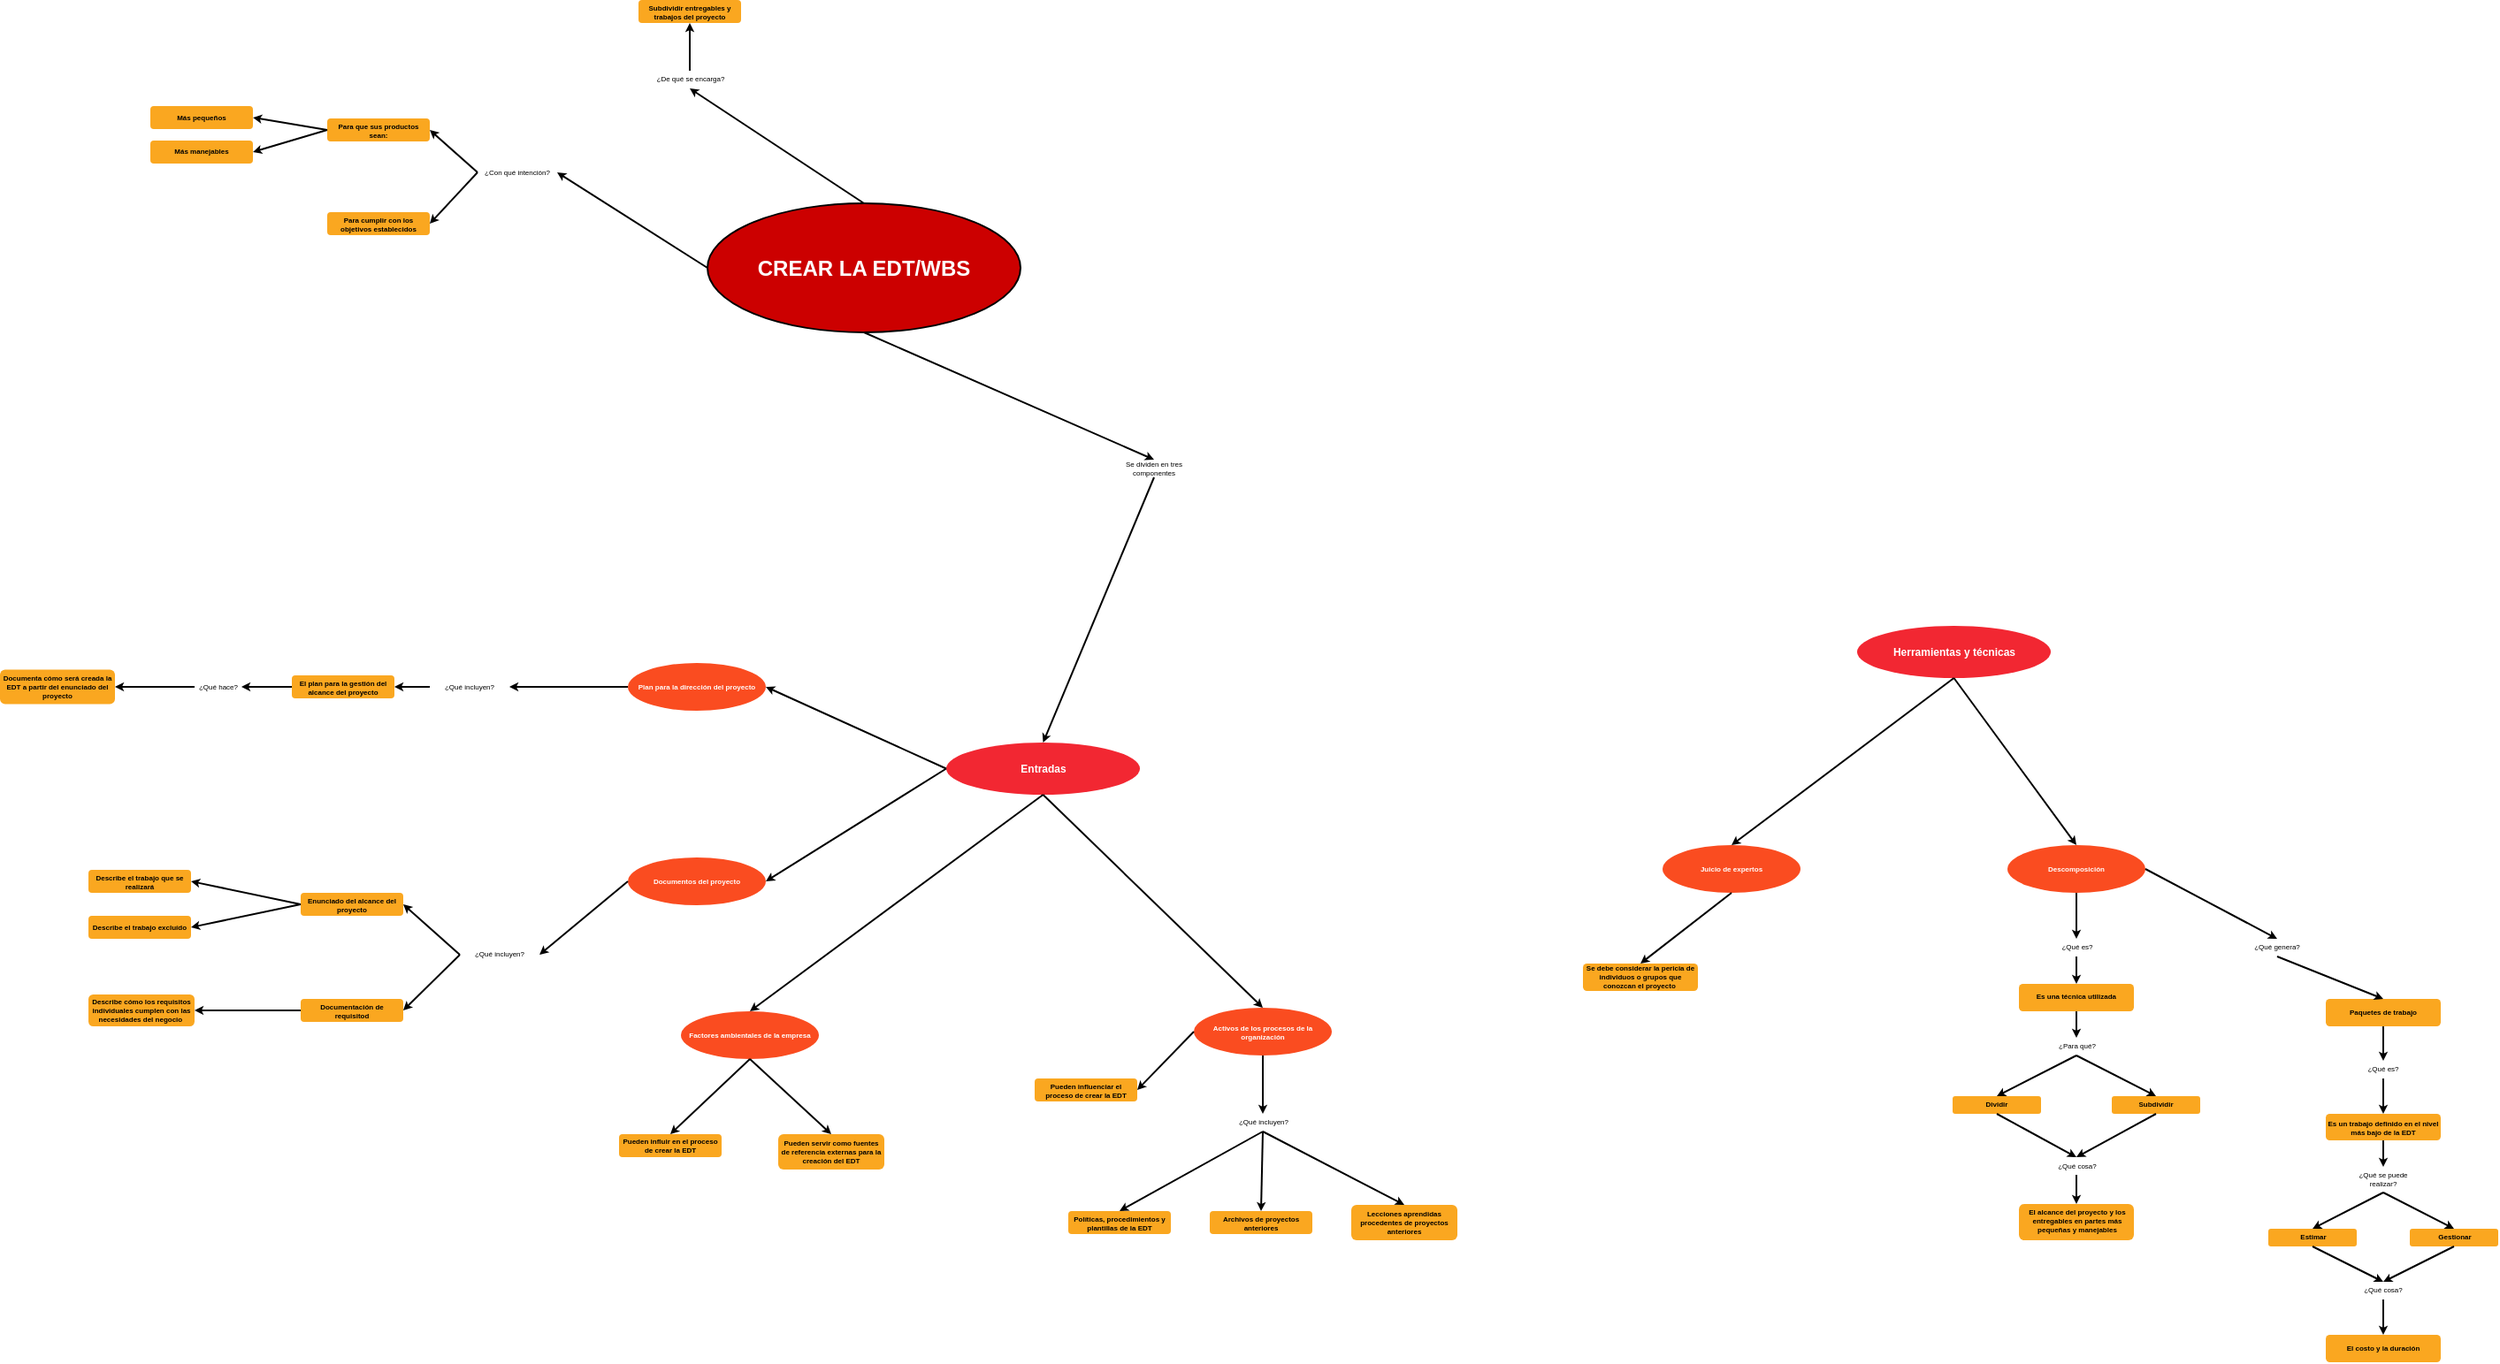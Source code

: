 <mxfile version="21.1.4" type="github">
  <diagram name="Página-1" id="yF_17WNMb-e9FdZoweoe">
    <mxGraphModel dx="525" dy="271" grid="1" gridSize="5" guides="1" tooltips="1" connect="1" arrows="1" fold="1" page="1" pageScale="1" pageWidth="2250" pageHeight="1450" math="0" shadow="0">
      <root>
        <mxCell id="0" />
        <mxCell id="1" parent="0" />
        <mxCell id="4fd5o5HvgM6I9_VGSMAm-2" value="&lt;p style=&quot;margin-top: 0pt; margin-bottom: 0pt; margin-left: 0in; direction: ltr; unicode-bidi: embed; word-break: normal;&quot;&gt;¿De qué se encarga?&lt;/p&gt;" style="text;html=1;strokeColor=none;fillColor=none;align=center;verticalAlign=middle;whiteSpace=wrap;rounded=0;fontSize=4;" parent="1" vertex="1">
          <mxGeometry x="377.5" y="180" width="45" height="10" as="geometry" />
        </mxCell>
        <mxCell id="4fd5o5HvgM6I9_VGSMAm-3" value="Subdividir entregables y trabajos del proyecto" style="rounded=1;whiteSpace=wrap;html=1;fontSize=4;fillColor=#FAA720;strokeColor=none;fontColor=#000000;fontStyle=1" parent="1" vertex="1">
          <mxGeometry x="371" y="140" width="58" height="13" as="geometry" />
        </mxCell>
        <mxCell id="4fd5o5HvgM6I9_VGSMAm-4" value="&lt;p style=&quot;margin-top: 0pt; margin-bottom: 0pt; margin-left: 0in; direction: ltr; unicode-bidi: embed; word-break: normal;&quot;&gt;¿Con qué intención?&lt;/p&gt;" style="text;html=1;strokeColor=none;fillColor=none;align=center;verticalAlign=middle;whiteSpace=wrap;rounded=0;fontSize=4;" parent="1" vertex="1">
          <mxGeometry x="280" y="232.5" width="45" height="10" as="geometry" />
        </mxCell>
        <mxCell id="4fd5o5HvgM6I9_VGSMAm-5" value="Para que sus productos sean:" style="rounded=1;whiteSpace=wrap;html=1;fontSize=4;fillColor=#FAA720;strokeColor=none;fontColor=#000000;fontStyle=1" parent="1" vertex="1">
          <mxGeometry x="195" y="207" width="58" height="13" as="geometry" />
        </mxCell>
        <mxCell id="4fd5o5HvgM6I9_VGSMAm-6" value="Más pequeños" style="rounded=1;whiteSpace=wrap;html=1;fontSize=4;fillColor=#FAA720;strokeColor=none;fontColor=#000000;fontStyle=1" parent="1" vertex="1">
          <mxGeometry x="95" y="200" width="58" height="13" as="geometry" />
        </mxCell>
        <mxCell id="4fd5o5HvgM6I9_VGSMAm-7" value="Más manejables" style="rounded=1;whiteSpace=wrap;html=1;fontSize=4;fillColor=#FAA720;strokeColor=none;fontColor=#000000;fontStyle=1" parent="1" vertex="1">
          <mxGeometry x="95" y="219.5" width="58" height="13" as="geometry" />
        </mxCell>
        <mxCell id="4fd5o5HvgM6I9_VGSMAm-8" value="Para cumplir con los objetivos establecidos" style="rounded=1;whiteSpace=wrap;html=1;fontSize=4;fillColor=#FAA720;strokeColor=none;fontColor=#000000;fontStyle=1" parent="1" vertex="1">
          <mxGeometry x="195" y="260" width="58" height="13" as="geometry" />
        </mxCell>
        <mxCell id="4fd5o5HvgM6I9_VGSMAm-9" value="&lt;p style=&quot;margin-top: 0pt; margin-bottom: 0pt; margin-left: 0in; direction: ltr; unicode-bidi: embed; word-break: normal;&quot;&gt;Se dividen en tres componentes&lt;/p&gt;" style="text;html=1;strokeColor=none;fillColor=none;align=center;verticalAlign=middle;whiteSpace=wrap;rounded=0;fontSize=4;" parent="1" vertex="1">
          <mxGeometry x="640" y="400" width="45" height="10" as="geometry" />
        </mxCell>
        <mxCell id="4fd5o5HvgM6I9_VGSMAm-10" value="&lt;b style=&quot;font-size: 6px;&quot;&gt;Entradas&lt;/b&gt;" style="ellipse;whiteSpace=wrap;html=1;verticalAlign=middle;labelBackgroundColor=none;fontColor=#ffffff;fillColor=#F22732;strokeColor=none;fontSize=6;" parent="1" vertex="1">
          <mxGeometry x="545" y="560" width="109.5" height="29.5" as="geometry" />
        </mxCell>
        <mxCell id="4fd5o5HvgM6I9_VGSMAm-11" value="CREAR LA EDT/WBS" style="ellipse;whiteSpace=wrap;html=1;fontStyle=1;fontColor=#ffffff;fillColor=#CC0000;" parent="1" vertex="1">
          <mxGeometry x="410" y="255" width="177" height="73" as="geometry" />
        </mxCell>
        <mxCell id="4fd5o5HvgM6I9_VGSMAm-12" value="&lt;b&gt;Plan para la dirección del proyecto&lt;/b&gt;" style="ellipse;whiteSpace=wrap;html=1;verticalAlign=middle;labelBackgroundColor=none;fontColor=#ffffff;fillColor=#FA4C20;strokeColor=none;fontSize=4;" parent="1" vertex="1">
          <mxGeometry x="365.0" y="515" width="78" height="27" as="geometry" />
        </mxCell>
        <mxCell id="4fd5o5HvgM6I9_VGSMAm-15" value="&lt;p style=&quot;margin-top: 0pt; margin-bottom: 0pt; margin-left: 0in; direction: ltr; unicode-bidi: embed; word-break: normal;&quot;&gt;¿Qué incluyen?&lt;/p&gt;" style="text;html=1;strokeColor=none;fillColor=none;align=center;verticalAlign=middle;whiteSpace=wrap;rounded=0;fontSize=4;" parent="1" vertex="1">
          <mxGeometry x="253" y="523.5" width="45" height="10" as="geometry" />
        </mxCell>
        <mxCell id="4fd5o5HvgM6I9_VGSMAm-16" value="El plan para la gestión del alcance del proyecto" style="rounded=1;whiteSpace=wrap;html=1;fontSize=4;fillColor=#FAA720;strokeColor=none;fontColor=#000000;fontStyle=1" parent="1" vertex="1">
          <mxGeometry x="175" y="522" width="58" height="13" as="geometry" />
        </mxCell>
        <mxCell id="4fd5o5HvgM6I9_VGSMAm-17" value="&lt;p style=&quot;margin-top: 0pt; margin-bottom: 0pt; margin-left: 0in; direction: ltr; unicode-bidi: embed; word-break: normal;&quot;&gt;¿Qué hace?&lt;/p&gt;" style="text;html=1;strokeColor=none;fillColor=none;align=center;verticalAlign=middle;whiteSpace=wrap;rounded=0;fontSize=4;" parent="1" vertex="1">
          <mxGeometry x="120" y="523.5" width="26.5" height="10" as="geometry" />
        </mxCell>
        <mxCell id="4fd5o5HvgM6I9_VGSMAm-18" value="Documenta cómo será creada la EDT a partir del enunciado del proyecto" style="rounded=1;whiteSpace=wrap;html=1;fontSize=4;fillColor=#FAA720;strokeColor=none;fontColor=#000000;fontStyle=1" parent="1" vertex="1">
          <mxGeometry x="10" y="518.75" width="65" height="19.5" as="geometry" />
        </mxCell>
        <mxCell id="4fd5o5HvgM6I9_VGSMAm-19" value="&lt;b&gt;Documentos del proyecto&lt;/b&gt;" style="ellipse;whiteSpace=wrap;html=1;verticalAlign=middle;labelBackgroundColor=none;fontColor=#ffffff;fillColor=#FA4C20;strokeColor=none;fontSize=4;" parent="1" vertex="1">
          <mxGeometry x="365.0" y="625" width="78" height="27" as="geometry" />
        </mxCell>
        <mxCell id="4fd5o5HvgM6I9_VGSMAm-20" value="&lt;p style=&quot;margin-top: 0pt; margin-bottom: 0pt; margin-left: 0in; direction: ltr; unicode-bidi: embed; word-break: normal;&quot;&gt;¿Qué incluyen?&lt;/p&gt;" style="text;html=1;strokeColor=none;fillColor=none;align=center;verticalAlign=middle;whiteSpace=wrap;rounded=0;fontSize=4;" parent="1" vertex="1">
          <mxGeometry x="270" y="675" width="45" height="10" as="geometry" />
        </mxCell>
        <mxCell id="4fd5o5HvgM6I9_VGSMAm-21" value="Enunciado del alcance del proyecto" style="rounded=1;whiteSpace=wrap;html=1;fontSize=4;fillColor=#FAA720;strokeColor=none;fontColor=#000000;fontStyle=1" parent="1" vertex="1">
          <mxGeometry x="180" y="645" width="58" height="13" as="geometry" />
        </mxCell>
        <mxCell id="4fd5o5HvgM6I9_VGSMAm-22" value="Documentación de requisitod" style="rounded=1;whiteSpace=wrap;html=1;fontSize=4;fillColor=#FAA720;strokeColor=none;fontColor=#000000;fontStyle=1" parent="1" vertex="1">
          <mxGeometry x="180" y="705" width="58" height="13" as="geometry" />
        </mxCell>
        <mxCell id="4fd5o5HvgM6I9_VGSMAm-23" value="Describe el trabajo que se realizará" style="rounded=1;whiteSpace=wrap;html=1;fontSize=4;fillColor=#FAA720;strokeColor=none;fontColor=#000000;fontStyle=1" parent="1" vertex="1">
          <mxGeometry x="60" y="632" width="58" height="13" as="geometry" />
        </mxCell>
        <mxCell id="4fd5o5HvgM6I9_VGSMAm-24" value="Describe el trabajo excluído" style="rounded=1;whiteSpace=wrap;html=1;fontSize=4;fillColor=#FAA720;strokeColor=none;fontColor=#000000;fontStyle=1" parent="1" vertex="1">
          <mxGeometry x="60" y="658" width="58" height="13" as="geometry" />
        </mxCell>
        <mxCell id="4fd5o5HvgM6I9_VGSMAm-25" value="Describe cómo los requisitos individuales cumplen con las necesidades del negocio&amp;nbsp;" style="rounded=1;whiteSpace=wrap;html=1;fontSize=4;fillColor=#FAA720;strokeColor=none;fontColor=#000000;fontStyle=1" parent="1" vertex="1">
          <mxGeometry x="60" y="702.5" width="60" height="18" as="geometry" />
        </mxCell>
        <mxCell id="4fd5o5HvgM6I9_VGSMAm-26" value="&lt;b&gt;Activos de los procesos de la organización&lt;/b&gt;" style="ellipse;whiteSpace=wrap;html=1;verticalAlign=middle;labelBackgroundColor=none;fontColor=#ffffff;fillColor=#FA4C20;strokeColor=none;fontSize=4;" parent="1" vertex="1">
          <mxGeometry x="685.0" y="710" width="78" height="27" as="geometry" />
        </mxCell>
        <mxCell id="4fd5o5HvgM6I9_VGSMAm-27" value="Pueden influenciar el proceso de crear la EDT" style="rounded=1;whiteSpace=wrap;html=1;fontSize=4;fillColor=#FAA720;strokeColor=none;fontColor=#000000;fontStyle=1" parent="1" vertex="1">
          <mxGeometry x="595" y="750" width="58" height="13" as="geometry" />
        </mxCell>
        <mxCell id="4fd5o5HvgM6I9_VGSMAm-28" value="&lt;p style=&quot;margin-top: 0pt; margin-bottom: 0pt; margin-left: 0in; direction: ltr; unicode-bidi: embed; word-break: normal;&quot;&gt;¿Qué incluyen?&lt;/p&gt;" style="text;html=1;strokeColor=none;fillColor=none;align=center;verticalAlign=middle;whiteSpace=wrap;rounded=0;fontSize=4;" parent="1" vertex="1">
          <mxGeometry x="701.5" y="770" width="45" height="10" as="geometry" />
        </mxCell>
        <mxCell id="4fd5o5HvgM6I9_VGSMAm-29" value="Políticas, procedimientos y plantillas de la EDT" style="rounded=1;whiteSpace=wrap;html=1;fontSize=4;fillColor=#FAA720;strokeColor=none;fontColor=#000000;fontStyle=1" parent="1" vertex="1">
          <mxGeometry x="614" y="825" width="58" height="13" as="geometry" />
        </mxCell>
        <mxCell id="4fd5o5HvgM6I9_VGSMAm-30" value="Archivos de proyectos anteriores" style="rounded=1;whiteSpace=wrap;html=1;fontSize=4;fillColor=#FAA720;strokeColor=none;fontColor=#000000;fontStyle=1" parent="1" vertex="1">
          <mxGeometry x="694" y="825" width="58" height="13" as="geometry" />
        </mxCell>
        <mxCell id="4fd5o5HvgM6I9_VGSMAm-31" value="Lecciones aprendidas procedentes de proyectos anteriores" style="rounded=1;whiteSpace=wrap;html=1;fontSize=4;fillColor=#FAA720;strokeColor=none;fontColor=#000000;fontStyle=1" parent="1" vertex="1">
          <mxGeometry x="774" y="821.5" width="60" height="20" as="geometry" />
        </mxCell>
        <mxCell id="4fd5o5HvgM6I9_VGSMAm-32" value="" style="endArrow=classic;html=1;rounded=0;endSize=2;exitX=0.5;exitY=0;exitDx=0;exitDy=0;entryX=0.5;entryY=1;entryDx=0;entryDy=0;" parent="1" source="4fd5o5HvgM6I9_VGSMAm-11" target="4fd5o5HvgM6I9_VGSMAm-2" edge="1">
          <mxGeometry width="50" height="50" relative="1" as="geometry">
            <mxPoint x="576" y="226" as="sourcePoint" />
            <mxPoint x="462" y="187" as="targetPoint" />
          </mxGeometry>
        </mxCell>
        <mxCell id="4fd5o5HvgM6I9_VGSMAm-33" value="" style="endArrow=classic;html=1;rounded=0;endSize=2;exitX=0.5;exitY=0;exitDx=0;exitDy=0;entryX=0.5;entryY=1;entryDx=0;entryDy=0;" parent="1" source="4fd5o5HvgM6I9_VGSMAm-2" target="4fd5o5HvgM6I9_VGSMAm-3" edge="1">
          <mxGeometry width="50" height="50" relative="1" as="geometry">
            <mxPoint x="521.5" y="242.5" as="sourcePoint" />
            <mxPoint x="422.5" y="177.5" as="targetPoint" />
          </mxGeometry>
        </mxCell>
        <mxCell id="4fd5o5HvgM6I9_VGSMAm-34" value="" style="endArrow=classic;html=1;rounded=0;endSize=2;exitX=0;exitY=0.5;exitDx=0;exitDy=0;entryX=1;entryY=0.5;entryDx=0;entryDy=0;" parent="1" source="4fd5o5HvgM6I9_VGSMAm-11" target="4fd5o5HvgM6I9_VGSMAm-4" edge="1">
          <mxGeometry width="50" height="50" relative="1" as="geometry">
            <mxPoint x="377.5" y="246.5" as="sourcePoint" />
            <mxPoint x="377.5" y="219.5" as="targetPoint" />
          </mxGeometry>
        </mxCell>
        <mxCell id="4fd5o5HvgM6I9_VGSMAm-35" value="" style="endArrow=classic;html=1;rounded=0;endSize=2;exitX=0;exitY=0.5;exitDx=0;exitDy=0;entryX=1;entryY=0.5;entryDx=0;entryDy=0;" parent="1" source="4fd5o5HvgM6I9_VGSMAm-4" target="4fd5o5HvgM6I9_VGSMAm-5" edge="1">
          <mxGeometry width="50" height="50" relative="1" as="geometry">
            <mxPoint x="415" y="297" as="sourcePoint" />
            <mxPoint x="330" y="243" as="targetPoint" />
          </mxGeometry>
        </mxCell>
        <mxCell id="4fd5o5HvgM6I9_VGSMAm-36" value="" style="endArrow=classic;html=1;rounded=0;endSize=2;exitX=0;exitY=0.5;exitDx=0;exitDy=0;entryX=1;entryY=0.5;entryDx=0;entryDy=0;" parent="1" source="4fd5o5HvgM6I9_VGSMAm-4" target="4fd5o5HvgM6I9_VGSMAm-8" edge="1">
          <mxGeometry width="50" height="50" relative="1" as="geometry">
            <mxPoint x="285" y="243" as="sourcePoint" />
            <mxPoint x="258" y="219" as="targetPoint" />
          </mxGeometry>
        </mxCell>
        <mxCell id="4fd5o5HvgM6I9_VGSMAm-37" value="" style="endArrow=classic;html=1;rounded=0;endSize=2;exitX=0;exitY=0.5;exitDx=0;exitDy=0;entryX=1;entryY=0.5;entryDx=0;entryDy=0;" parent="1" source="4fd5o5HvgM6I9_VGSMAm-5" target="4fd5o5HvgM6I9_VGSMAm-7" edge="1">
          <mxGeometry width="50" height="50" relative="1" as="geometry">
            <mxPoint x="285" y="243" as="sourcePoint" />
            <mxPoint x="258" y="272" as="targetPoint" />
          </mxGeometry>
        </mxCell>
        <mxCell id="4fd5o5HvgM6I9_VGSMAm-38" value="" style="endArrow=classic;html=1;rounded=0;endSize=2;exitX=0;exitY=0.5;exitDx=0;exitDy=0;entryX=1;entryY=0.5;entryDx=0;entryDy=0;" parent="1" source="4fd5o5HvgM6I9_VGSMAm-5" target="4fd5o5HvgM6I9_VGSMAm-6" edge="1">
          <mxGeometry width="50" height="50" relative="1" as="geometry">
            <mxPoint x="200" y="219" as="sourcePoint" />
            <mxPoint x="158" y="231" as="targetPoint" />
          </mxGeometry>
        </mxCell>
        <mxCell id="4fd5o5HvgM6I9_VGSMAm-39" value="" style="endArrow=classic;html=1;rounded=0;endSize=2;exitX=0.5;exitY=1;exitDx=0;exitDy=0;entryX=0.5;entryY=0;entryDx=0;entryDy=0;" parent="1" source="4fd5o5HvgM6I9_VGSMAm-11" target="4fd5o5HvgM6I9_VGSMAm-9" edge="1">
          <mxGeometry width="50" height="50" relative="1" as="geometry">
            <mxPoint x="611" y="370" as="sourcePoint" />
            <mxPoint x="569" y="382" as="targetPoint" />
          </mxGeometry>
        </mxCell>
        <mxCell id="4fd5o5HvgM6I9_VGSMAm-40" value="" style="endArrow=classic;html=1;rounded=0;endSize=2;exitX=0.5;exitY=1;exitDx=0;exitDy=0;entryX=0.5;entryY=0;entryDx=0;entryDy=0;" parent="1" source="4fd5o5HvgM6I9_VGSMAm-9" target="4fd5o5HvgM6I9_VGSMAm-10" edge="1">
          <mxGeometry width="50" height="50" relative="1" as="geometry">
            <mxPoint x="541.5" y="446.5" as="sourcePoint" />
            <mxPoint x="705.5" y="518.5" as="targetPoint" />
          </mxGeometry>
        </mxCell>
        <mxCell id="4fd5o5HvgM6I9_VGSMAm-41" value="" style="endArrow=classic;html=1;rounded=0;endSize=2;exitX=0;exitY=0.5;exitDx=0;exitDy=0;entryX=1;entryY=0.5;entryDx=0;entryDy=0;" parent="1" source="4fd5o5HvgM6I9_VGSMAm-10" target="4fd5o5HvgM6I9_VGSMAm-12" edge="1">
          <mxGeometry width="50" height="50" relative="1" as="geometry">
            <mxPoint x="538" y="410" as="sourcePoint" />
            <mxPoint x="475" y="560" as="targetPoint" />
          </mxGeometry>
        </mxCell>
        <mxCell id="4fd5o5HvgM6I9_VGSMAm-42" value="" style="endArrow=classic;html=1;rounded=0;endSize=2;exitX=0;exitY=0.5;exitDx=0;exitDy=0;entryX=1;entryY=0.5;entryDx=0;entryDy=0;" parent="1" source="4fd5o5HvgM6I9_VGSMAm-12" target="4fd5o5HvgM6I9_VGSMAm-15" edge="1">
          <mxGeometry width="50" height="50" relative="1" as="geometry">
            <mxPoint x="390" y="607" as="sourcePoint" />
            <mxPoint x="288" y="560" as="targetPoint" />
          </mxGeometry>
        </mxCell>
        <mxCell id="4fd5o5HvgM6I9_VGSMAm-43" value="" style="endArrow=classic;html=1;rounded=0;endSize=2;exitX=0;exitY=0.5;exitDx=0;exitDy=0;entryX=1;entryY=0.5;entryDx=0;entryDy=0;" parent="1" source="4fd5o5HvgM6I9_VGSMAm-15" target="4fd5o5HvgM6I9_VGSMAm-16" edge="1">
          <mxGeometry width="50" height="50" relative="1" as="geometry">
            <mxPoint x="300" y="575" as="sourcePoint" />
            <mxPoint x="233" y="575" as="targetPoint" />
          </mxGeometry>
        </mxCell>
        <mxCell id="4fd5o5HvgM6I9_VGSMAm-44" value="" style="endArrow=classic;html=1;rounded=0;endSize=2;exitX=0;exitY=0.5;exitDx=0;exitDy=0;entryX=1;entryY=0.5;entryDx=0;entryDy=0;" parent="1" source="4fd5o5HvgM6I9_VGSMAm-16" target="4fd5o5HvgM6I9_VGSMAm-17" edge="1">
          <mxGeometry width="50" height="50" relative="1" as="geometry">
            <mxPoint x="153" y="551" as="sourcePoint" />
            <mxPoint x="133" y="550" as="targetPoint" />
          </mxGeometry>
        </mxCell>
        <mxCell id="_qi5DETNOeuMOkgQA8o_-1" value="" style="endArrow=classic;html=1;rounded=0;endSize=2;exitX=0;exitY=0.5;exitDx=0;exitDy=0;entryX=1;entryY=0.5;entryDx=0;entryDy=0;" edge="1" parent="1" source="4fd5o5HvgM6I9_VGSMAm-17" target="4fd5o5HvgM6I9_VGSMAm-18">
          <mxGeometry width="50" height="50" relative="1" as="geometry">
            <mxPoint x="180" y="534" as="sourcePoint" />
            <mxPoint x="152" y="534" as="targetPoint" />
          </mxGeometry>
        </mxCell>
        <mxCell id="_qi5DETNOeuMOkgQA8o_-2" value="" style="endArrow=classic;html=1;rounded=0;endSize=2;exitX=0;exitY=0.5;exitDx=0;exitDy=0;entryX=1;entryY=0.5;entryDx=0;entryDy=0;" edge="1" parent="1" source="4fd5o5HvgM6I9_VGSMAm-10" target="4fd5o5HvgM6I9_VGSMAm-19">
          <mxGeometry width="50" height="50" relative="1" as="geometry">
            <mxPoint x="550" y="580" as="sourcePoint" />
            <mxPoint x="448" y="534" as="targetPoint" />
          </mxGeometry>
        </mxCell>
        <mxCell id="_qi5DETNOeuMOkgQA8o_-3" value="" style="endArrow=classic;html=1;rounded=0;endSize=2;exitX=0;exitY=0.5;exitDx=0;exitDy=0;entryX=1;entryY=0.5;entryDx=0;entryDy=0;" edge="1" parent="1" source="4fd5o5HvgM6I9_VGSMAm-19" target="4fd5o5HvgM6I9_VGSMAm-20">
          <mxGeometry width="50" height="50" relative="1" as="geometry">
            <mxPoint x="392" y="706" as="sourcePoint" />
            <mxPoint x="325" y="705" as="targetPoint" />
          </mxGeometry>
        </mxCell>
        <mxCell id="_qi5DETNOeuMOkgQA8o_-4" value="" style="endArrow=classic;html=1;rounded=0;endSize=2;exitX=0;exitY=0.5;exitDx=0;exitDy=0;entryX=1;entryY=0.5;entryDx=0;entryDy=0;" edge="1" parent="1" source="4fd5o5HvgM6I9_VGSMAm-20" target="4fd5o5HvgM6I9_VGSMAm-21">
          <mxGeometry width="50" height="50" relative="1" as="geometry">
            <mxPoint x="370" y="644" as="sourcePoint" />
            <mxPoint x="320" y="685" as="targetPoint" />
          </mxGeometry>
        </mxCell>
        <mxCell id="_qi5DETNOeuMOkgQA8o_-5" value="" style="endArrow=classic;html=1;rounded=0;endSize=2;exitX=0;exitY=0.5;exitDx=0;exitDy=0;entryX=1;entryY=0.5;entryDx=0;entryDy=0;" edge="1" parent="1" source="4fd5o5HvgM6I9_VGSMAm-20" target="4fd5o5HvgM6I9_VGSMAm-22">
          <mxGeometry width="50" height="50" relative="1" as="geometry">
            <mxPoint x="275" y="685" as="sourcePoint" />
            <mxPoint x="243" y="657" as="targetPoint" />
          </mxGeometry>
        </mxCell>
        <mxCell id="_qi5DETNOeuMOkgQA8o_-6" value="" style="endArrow=classic;html=1;rounded=0;endSize=2;exitX=0;exitY=0.5;exitDx=0;exitDy=0;entryX=1;entryY=0.5;entryDx=0;entryDy=0;" edge="1" parent="1" source="4fd5o5HvgM6I9_VGSMAm-22" target="4fd5o5HvgM6I9_VGSMAm-25">
          <mxGeometry width="50" height="50" relative="1" as="geometry">
            <mxPoint x="275" y="685" as="sourcePoint" />
            <mxPoint x="243" y="717" as="targetPoint" />
          </mxGeometry>
        </mxCell>
        <mxCell id="_qi5DETNOeuMOkgQA8o_-7" value="" style="endArrow=classic;html=1;rounded=0;endSize=2;exitX=0;exitY=0.5;exitDx=0;exitDy=0;entryX=1;entryY=0.5;entryDx=0;entryDy=0;" edge="1" parent="1" source="4fd5o5HvgM6I9_VGSMAm-21" target="4fd5o5HvgM6I9_VGSMAm-24">
          <mxGeometry width="50" height="50" relative="1" as="geometry">
            <mxPoint x="185" y="717" as="sourcePoint" />
            <mxPoint x="125" y="717" as="targetPoint" />
          </mxGeometry>
        </mxCell>
        <mxCell id="_qi5DETNOeuMOkgQA8o_-8" value="" style="endArrow=classic;html=1;rounded=0;endSize=2;exitX=0;exitY=0.5;exitDx=0;exitDy=0;entryX=1;entryY=0.5;entryDx=0;entryDy=0;" edge="1" parent="1" source="4fd5o5HvgM6I9_VGSMAm-21" target="4fd5o5HvgM6I9_VGSMAm-23">
          <mxGeometry width="50" height="50" relative="1" as="geometry">
            <mxPoint x="185" y="657" as="sourcePoint" />
            <mxPoint x="123" y="670" as="targetPoint" />
          </mxGeometry>
        </mxCell>
        <mxCell id="_qi5DETNOeuMOkgQA8o_-9" value="" style="endArrow=classic;html=1;rounded=0;endSize=2;exitX=0.5;exitY=1;exitDx=0;exitDy=0;entryX=0.5;entryY=0;entryDx=0;entryDy=0;" edge="1" parent="1" source="4fd5o5HvgM6I9_VGSMAm-10" target="4fd5o5HvgM6I9_VGSMAm-26">
          <mxGeometry width="50" height="50" relative="1" as="geometry">
            <mxPoint x="550" y="580" as="sourcePoint" />
            <mxPoint x="448" y="644" as="targetPoint" />
          </mxGeometry>
        </mxCell>
        <mxCell id="_qi5DETNOeuMOkgQA8o_-10" value="" style="endArrow=classic;html=1;rounded=0;endSize=2;exitX=0;exitY=0.5;exitDx=0;exitDy=0;entryX=1;entryY=0.5;entryDx=0;entryDy=0;" edge="1" parent="1" source="4fd5o5HvgM6I9_VGSMAm-26" target="4fd5o5HvgM6I9_VGSMAm-27">
          <mxGeometry width="50" height="50" relative="1" as="geometry">
            <mxPoint x="810" y="600" as="sourcePoint" />
            <mxPoint x="729" y="715" as="targetPoint" />
          </mxGeometry>
        </mxCell>
        <mxCell id="_qi5DETNOeuMOkgQA8o_-11" value="" style="endArrow=classic;html=1;rounded=0;endSize=2;exitX=0.5;exitY=1;exitDx=0;exitDy=0;entryX=0.5;entryY=0;entryDx=0;entryDy=0;" edge="1" parent="1" source="4fd5o5HvgM6I9_VGSMAm-26" target="4fd5o5HvgM6I9_VGSMAm-28">
          <mxGeometry width="50" height="50" relative="1" as="geometry">
            <mxPoint x="690" y="729" as="sourcePoint" />
            <mxPoint x="658" y="762" as="targetPoint" />
          </mxGeometry>
        </mxCell>
        <mxCell id="_qi5DETNOeuMOkgQA8o_-12" value="" style="endArrow=classic;html=1;rounded=0;endSize=2;exitX=0.5;exitY=1;exitDx=0;exitDy=0;entryX=0.5;entryY=0;entryDx=0;entryDy=0;" edge="1" parent="1" source="4fd5o5HvgM6I9_VGSMAm-28" target="4fd5o5HvgM6I9_VGSMAm-29">
          <mxGeometry width="50" height="50" relative="1" as="geometry">
            <mxPoint x="729" y="742" as="sourcePoint" />
            <mxPoint x="729" y="775" as="targetPoint" />
          </mxGeometry>
        </mxCell>
        <mxCell id="_qi5DETNOeuMOkgQA8o_-13" value="" style="endArrow=classic;html=1;rounded=0;endSize=2;exitX=0.5;exitY=1;exitDx=0;exitDy=0;entryX=0.5;entryY=0;entryDx=0;entryDy=0;" edge="1" parent="1" source="4fd5o5HvgM6I9_VGSMAm-28" target="4fd5o5HvgM6I9_VGSMAm-30">
          <mxGeometry width="50" height="50" relative="1" as="geometry">
            <mxPoint x="729" y="785" as="sourcePoint" />
            <mxPoint x="648" y="830" as="targetPoint" />
          </mxGeometry>
        </mxCell>
        <mxCell id="_qi5DETNOeuMOkgQA8o_-14" value="" style="endArrow=classic;html=1;rounded=0;endSize=2;exitX=0.5;exitY=1;exitDx=0;exitDy=0;entryX=0.5;entryY=0;entryDx=0;entryDy=0;" edge="1" parent="1" source="4fd5o5HvgM6I9_VGSMAm-28" target="4fd5o5HvgM6I9_VGSMAm-31">
          <mxGeometry width="50" height="50" relative="1" as="geometry">
            <mxPoint x="729" y="785" as="sourcePoint" />
            <mxPoint x="728" y="830" as="targetPoint" />
          </mxGeometry>
        </mxCell>
        <mxCell id="_qi5DETNOeuMOkgQA8o_-15" value="&lt;b&gt;Factores ambientales de la empresa&lt;/b&gt;" style="ellipse;whiteSpace=wrap;html=1;verticalAlign=middle;labelBackgroundColor=none;fontColor=#ffffff;fillColor=#FA4C20;strokeColor=none;fontSize=4;" vertex="1" parent="1">
          <mxGeometry x="395.0" y="712" width="78" height="27" as="geometry" />
        </mxCell>
        <mxCell id="_qi5DETNOeuMOkgQA8o_-16" value="Pueden influir en el proceso de crear la EDT" style="rounded=1;whiteSpace=wrap;html=1;fontSize=4;fillColor=#FAA720;strokeColor=none;fontColor=#000000;fontStyle=1" vertex="1" parent="1">
          <mxGeometry x="360" y="781.5" width="58" height="13" as="geometry" />
        </mxCell>
        <mxCell id="_qi5DETNOeuMOkgQA8o_-17" value="Pueden servir como fuentes de referencia externas para la creación del EDT" style="rounded=1;whiteSpace=wrap;html=1;fontSize=4;fillColor=#FAA720;strokeColor=none;fontColor=#000000;fontStyle=1" vertex="1" parent="1">
          <mxGeometry x="450" y="781.5" width="60" height="20" as="geometry" />
        </mxCell>
        <mxCell id="_qi5DETNOeuMOkgQA8o_-19" value="" style="endArrow=classic;html=1;rounded=0;endSize=2;exitX=0.5;exitY=1;exitDx=0;exitDy=0;entryX=0.5;entryY=0;entryDx=0;entryDy=0;" edge="1" parent="1" source="_qi5DETNOeuMOkgQA8o_-15" target="_qi5DETNOeuMOkgQA8o_-17">
          <mxGeometry width="50" height="50" relative="1" as="geometry">
            <mxPoint x="481" y="780" as="sourcePoint" />
            <mxPoint x="400" y="825" as="targetPoint" />
          </mxGeometry>
        </mxCell>
        <mxCell id="_qi5DETNOeuMOkgQA8o_-20" value="" style="endArrow=classic;html=1;rounded=0;endSize=2;exitX=0.5;exitY=1;exitDx=0;exitDy=0;entryX=0.5;entryY=0;entryDx=0;entryDy=0;" edge="1" parent="1" source="_qi5DETNOeuMOkgQA8o_-15" target="_qi5DETNOeuMOkgQA8o_-16">
          <mxGeometry width="50" height="50" relative="1" as="geometry">
            <mxPoint x="439" y="744" as="sourcePoint" />
            <mxPoint x="485" y="787" as="targetPoint" />
          </mxGeometry>
        </mxCell>
        <mxCell id="_qi5DETNOeuMOkgQA8o_-21" value="" style="endArrow=classic;html=1;rounded=0;endSize=2;exitX=0.5;exitY=1;exitDx=0;exitDy=0;entryX=0.5;entryY=0;entryDx=0;entryDy=0;" edge="1" parent="1" source="4fd5o5HvgM6I9_VGSMAm-10" target="_qi5DETNOeuMOkgQA8o_-15">
          <mxGeometry width="50" height="50" relative="1" as="geometry">
            <mxPoint x="550" y="580" as="sourcePoint" />
            <mxPoint x="440" y="695" as="targetPoint" />
          </mxGeometry>
        </mxCell>
        <mxCell id="_qi5DETNOeuMOkgQA8o_-22" value="&lt;b style=&quot;font-size: 6px;&quot;&gt;Herramientas y técnicas&lt;/b&gt;" style="ellipse;whiteSpace=wrap;html=1;verticalAlign=middle;labelBackgroundColor=none;fontColor=#ffffff;fillColor=#F22732;strokeColor=none;fontSize=6;" vertex="1" parent="1">
          <mxGeometry x="1060" y="494" width="109.5" height="29.5" as="geometry" />
        </mxCell>
        <mxCell id="_qi5DETNOeuMOkgQA8o_-23" value="&lt;b&gt;Juicio de expertos&lt;/b&gt;" style="ellipse;whiteSpace=wrap;html=1;verticalAlign=middle;labelBackgroundColor=none;fontColor=#ffffff;fillColor=#FA4C20;strokeColor=none;fontSize=4;" vertex="1" parent="1">
          <mxGeometry x="950" y="618" width="78" height="27" as="geometry" />
        </mxCell>
        <mxCell id="_qi5DETNOeuMOkgQA8o_-24" value="Se debe considerar la pericia de individuos o grupos que conozcan el proyecto&amp;nbsp;" style="rounded=1;whiteSpace=wrap;html=1;fontSize=4;fillColor=#FAA720;strokeColor=none;fontColor=#000000;fontStyle=1" vertex="1" parent="1">
          <mxGeometry x="905" y="685" width="65" height="15.5" as="geometry" />
        </mxCell>
        <mxCell id="_qi5DETNOeuMOkgQA8o_-26" value="&lt;b&gt;Descomposición&lt;/b&gt;" style="ellipse;whiteSpace=wrap;html=1;verticalAlign=middle;labelBackgroundColor=none;fontColor=#ffffff;fillColor=#FA4C20;strokeColor=none;fontSize=4;" vertex="1" parent="1">
          <mxGeometry x="1145" y="618" width="78" height="27" as="geometry" />
        </mxCell>
        <mxCell id="_qi5DETNOeuMOkgQA8o_-27" value="Es una técnica utilizada&amp;nbsp;" style="rounded=1;whiteSpace=wrap;html=1;fontSize=4;fillColor=#FAA720;strokeColor=none;fontColor=#000000;fontStyle=1" vertex="1" parent="1">
          <mxGeometry x="1151.5" y="696.5" width="65" height="15.5" as="geometry" />
        </mxCell>
        <mxCell id="_qi5DETNOeuMOkgQA8o_-28" value="&lt;p style=&quot;margin-top: 0pt; margin-bottom: 0pt; margin-left: 0in; direction: ltr; unicode-bidi: embed; word-break: normal;&quot;&gt;¿Qué es?&lt;/p&gt;" style="text;html=1;strokeColor=none;fillColor=none;align=center;verticalAlign=middle;whiteSpace=wrap;rounded=0;fontSize=4;" vertex="1" parent="1">
          <mxGeometry x="1161.5" y="671" width="45" height="10" as="geometry" />
        </mxCell>
        <mxCell id="_qi5DETNOeuMOkgQA8o_-29" value="&lt;p style=&quot;margin-top: 0pt; margin-bottom: 0pt; margin-left: 0in; direction: ltr; unicode-bidi: embed; word-break: normal;&quot;&gt;¿Para qué?&lt;/p&gt;" style="text;html=1;strokeColor=none;fillColor=none;align=center;verticalAlign=middle;whiteSpace=wrap;rounded=0;fontSize=4;" vertex="1" parent="1">
          <mxGeometry x="1161.5" y="727" width="45" height="10" as="geometry" />
        </mxCell>
        <mxCell id="_qi5DETNOeuMOkgQA8o_-30" value="Dividir" style="rounded=1;whiteSpace=wrap;html=1;fontSize=4;fillColor=#FAA720;strokeColor=none;fontColor=#000000;fontStyle=1" vertex="1" parent="1">
          <mxGeometry x="1114" y="760" width="50" height="10" as="geometry" />
        </mxCell>
        <mxCell id="_qi5DETNOeuMOkgQA8o_-31" value="Subdividir" style="rounded=1;whiteSpace=wrap;html=1;fontSize=4;fillColor=#FAA720;strokeColor=none;fontColor=#000000;fontStyle=1" vertex="1" parent="1">
          <mxGeometry x="1204" y="760" width="50" height="10" as="geometry" />
        </mxCell>
        <mxCell id="_qi5DETNOeuMOkgQA8o_-32" value="&lt;p style=&quot;margin-top: 0pt; margin-bottom: 0pt; margin-left: 0in; direction: ltr; unicode-bidi: embed; word-break: normal;&quot;&gt;¿Qué cosa?&lt;/p&gt;" style="text;html=1;strokeColor=none;fillColor=none;align=center;verticalAlign=middle;whiteSpace=wrap;rounded=0;fontSize=4;" vertex="1" parent="1">
          <mxGeometry x="1161.5" y="794.5" width="45" height="10" as="geometry" />
        </mxCell>
        <mxCell id="_qi5DETNOeuMOkgQA8o_-33" value="El alcance del proyecto y los entregables en partes más pequeñas y manejables" style="rounded=1;whiteSpace=wrap;html=1;fontSize=4;fillColor=#FAA720;strokeColor=none;fontColor=#000000;fontStyle=1" vertex="1" parent="1">
          <mxGeometry x="1151.5" y="821" width="65" height="20.5" as="geometry" />
        </mxCell>
        <mxCell id="_qi5DETNOeuMOkgQA8o_-35" value="" style="endArrow=classic;html=1;rounded=0;endSize=2;exitX=0.5;exitY=1;exitDx=0;exitDy=0;entryX=0.5;entryY=0;entryDx=0;entryDy=0;" edge="1" parent="1" source="_qi5DETNOeuMOkgQA8o_-22" target="_qi5DETNOeuMOkgQA8o_-26">
          <mxGeometry width="50" height="50" relative="1" as="geometry">
            <mxPoint x="1010" y="735.5" as="sourcePoint" />
            <mxPoint x="1090" y="777.5" as="targetPoint" />
          </mxGeometry>
        </mxCell>
        <mxCell id="_qi5DETNOeuMOkgQA8o_-36" value="" style="endArrow=classic;html=1;rounded=0;endSize=2;entryX=0.5;entryY=0;entryDx=0;entryDy=0;exitX=0.5;exitY=1;exitDx=0;exitDy=0;" edge="1" parent="1" source="_qi5DETNOeuMOkgQA8o_-22" target="_qi5DETNOeuMOkgQA8o_-23">
          <mxGeometry width="50" height="50" relative="1" as="geometry">
            <mxPoint x="1085" y="540" as="sourcePoint" />
            <mxPoint x="1189" y="623" as="targetPoint" />
          </mxGeometry>
        </mxCell>
        <mxCell id="_qi5DETNOeuMOkgQA8o_-37" value="" style="endArrow=classic;html=1;rounded=0;endSize=2;entryX=0.5;entryY=0;entryDx=0;entryDy=0;exitX=0.5;exitY=1;exitDx=0;exitDy=0;" edge="1" parent="1" source="_qi5DETNOeuMOkgQA8o_-23" target="_qi5DETNOeuMOkgQA8o_-24">
          <mxGeometry width="50" height="50" relative="1" as="geometry">
            <mxPoint x="1000" y="665" as="sourcePoint" />
            <mxPoint x="994" y="623" as="targetPoint" />
          </mxGeometry>
        </mxCell>
        <mxCell id="_qi5DETNOeuMOkgQA8o_-38" value="" style="endArrow=classic;html=1;rounded=0;endSize=2;entryX=0.5;entryY=0;entryDx=0;entryDy=0;exitX=0.5;exitY=1;exitDx=0;exitDy=0;" edge="1" parent="1" source="_qi5DETNOeuMOkgQA8o_-26" target="_qi5DETNOeuMOkgQA8o_-28">
          <mxGeometry width="50" height="50" relative="1" as="geometry">
            <mxPoint x="994" y="650" as="sourcePoint" />
            <mxPoint x="943" y="690" as="targetPoint" />
          </mxGeometry>
        </mxCell>
        <mxCell id="_qi5DETNOeuMOkgQA8o_-39" value="" style="endArrow=classic;html=1;rounded=0;endSize=2;entryX=0.5;entryY=0;entryDx=0;entryDy=0;exitX=0.5;exitY=1;exitDx=0;exitDy=0;" edge="1" parent="1" source="_qi5DETNOeuMOkgQA8o_-28" target="_qi5DETNOeuMOkgQA8o_-27">
          <mxGeometry width="50" height="50" relative="1" as="geometry">
            <mxPoint x="1189" y="650" as="sourcePoint" />
            <mxPoint x="1189" y="676" as="targetPoint" />
          </mxGeometry>
        </mxCell>
        <mxCell id="_qi5DETNOeuMOkgQA8o_-40" value="" style="endArrow=classic;html=1;rounded=0;endSize=2;entryX=0.5;entryY=0;entryDx=0;entryDy=0;exitX=0.5;exitY=1;exitDx=0;exitDy=0;" edge="1" parent="1" source="_qi5DETNOeuMOkgQA8o_-27" target="_qi5DETNOeuMOkgQA8o_-29">
          <mxGeometry width="50" height="50" relative="1" as="geometry">
            <mxPoint x="1189" y="686" as="sourcePoint" />
            <mxPoint x="1189" y="702" as="targetPoint" />
          </mxGeometry>
        </mxCell>
        <mxCell id="_qi5DETNOeuMOkgQA8o_-41" value="" style="endArrow=classic;html=1;rounded=0;endSize=2;entryX=0.5;entryY=0;entryDx=0;entryDy=0;exitX=0.5;exitY=1;exitDx=0;exitDy=0;" edge="1" parent="1" source="_qi5DETNOeuMOkgQA8o_-29" target="_qi5DETNOeuMOkgQA8o_-31">
          <mxGeometry width="50" height="50" relative="1" as="geometry">
            <mxPoint x="1189" y="717" as="sourcePoint" />
            <mxPoint x="1189" y="732" as="targetPoint" />
          </mxGeometry>
        </mxCell>
        <mxCell id="_qi5DETNOeuMOkgQA8o_-42" value="" style="endArrow=classic;html=1;rounded=0;endSize=2;entryX=0.5;entryY=0;entryDx=0;entryDy=0;exitX=0.5;exitY=1;exitDx=0;exitDy=0;" edge="1" parent="1" source="_qi5DETNOeuMOkgQA8o_-29" target="_qi5DETNOeuMOkgQA8o_-30">
          <mxGeometry width="50" height="50" relative="1" as="geometry">
            <mxPoint x="1189" y="742" as="sourcePoint" />
            <mxPoint x="1240" y="765" as="targetPoint" />
          </mxGeometry>
        </mxCell>
        <mxCell id="_qi5DETNOeuMOkgQA8o_-43" value="" style="endArrow=classic;html=1;rounded=0;endSize=2;entryX=0.5;entryY=0;entryDx=0;entryDy=0;exitX=0.5;exitY=1;exitDx=0;exitDy=0;" edge="1" parent="1" source="_qi5DETNOeuMOkgQA8o_-30" target="_qi5DETNOeuMOkgQA8o_-32">
          <mxGeometry width="50" height="50" relative="1" as="geometry">
            <mxPoint x="1189" y="742" as="sourcePoint" />
            <mxPoint x="1150" y="765" as="targetPoint" />
          </mxGeometry>
        </mxCell>
        <mxCell id="_qi5DETNOeuMOkgQA8o_-44" value="" style="endArrow=classic;html=1;rounded=0;endSize=2;entryX=0.5;entryY=0;entryDx=0;entryDy=0;exitX=0.5;exitY=1;exitDx=0;exitDy=0;" edge="1" parent="1" source="_qi5DETNOeuMOkgQA8o_-31" target="_qi5DETNOeuMOkgQA8o_-32">
          <mxGeometry width="50" height="50" relative="1" as="geometry">
            <mxPoint x="1150" y="775" as="sourcePoint" />
            <mxPoint x="1197" y="788" as="targetPoint" />
          </mxGeometry>
        </mxCell>
        <mxCell id="_qi5DETNOeuMOkgQA8o_-45" value="" style="endArrow=classic;html=1;rounded=0;endSize=2;entryX=0.5;entryY=0;entryDx=0;entryDy=0;exitX=0.5;exitY=1;exitDx=0;exitDy=0;" edge="1" parent="1" source="_qi5DETNOeuMOkgQA8o_-32" target="_qi5DETNOeuMOkgQA8o_-33">
          <mxGeometry width="50" height="50" relative="1" as="geometry">
            <mxPoint x="1232" y="786.5" as="sourcePoint" />
            <mxPoint x="1189" y="799.5" as="targetPoint" />
          </mxGeometry>
        </mxCell>
        <mxCell id="_qi5DETNOeuMOkgQA8o_-46" value="Paquetes de trabajo" style="rounded=1;whiteSpace=wrap;html=1;fontSize=4;fillColor=#FAA720;strokeColor=none;fontColor=#000000;fontStyle=1" vertex="1" parent="1">
          <mxGeometry x="1325" y="705" width="65" height="15.5" as="geometry" />
        </mxCell>
        <mxCell id="_qi5DETNOeuMOkgQA8o_-47" value="&lt;p style=&quot;margin-top: 0pt; margin-bottom: 0pt; margin-left: 0in; direction: ltr; unicode-bidi: embed; word-break: normal;&quot;&gt;¿Qué genera?&lt;/p&gt;" style="text;html=1;strokeColor=none;fillColor=none;align=center;verticalAlign=middle;whiteSpace=wrap;rounded=0;fontSize=4;" vertex="1" parent="1">
          <mxGeometry x="1275" y="671" width="45" height="10" as="geometry" />
        </mxCell>
        <mxCell id="_qi5DETNOeuMOkgQA8o_-48" value="&lt;p style=&quot;margin-top: 0pt; margin-bottom: 0pt; margin-left: 0in; direction: ltr; unicode-bidi: embed; word-break: normal;&quot;&gt;¿Qué es?&lt;/p&gt;" style="text;html=1;strokeColor=none;fillColor=none;align=center;verticalAlign=middle;whiteSpace=wrap;rounded=0;fontSize=4;" vertex="1" parent="1">
          <mxGeometry x="1335" y="740" width="45" height="10" as="geometry" />
        </mxCell>
        <mxCell id="_qi5DETNOeuMOkgQA8o_-49" value="Es un trabajo definido en el nivel más bajo de la EDT" style="rounded=1;whiteSpace=wrap;html=1;fontSize=4;fillColor=#FAA720;strokeColor=none;fontColor=#000000;fontStyle=1" vertex="1" parent="1">
          <mxGeometry x="1325" y="770" width="65" height="15" as="geometry" />
        </mxCell>
        <mxCell id="_qi5DETNOeuMOkgQA8o_-50" value="&lt;p style=&quot;margin-top: 0pt; margin-bottom: 0pt; margin-left: 0in; direction: ltr; unicode-bidi: embed; word-break: normal;&quot;&gt;¿Qué se puede realizar?&lt;/p&gt;" style="text;html=1;strokeColor=none;fillColor=none;align=center;verticalAlign=middle;whiteSpace=wrap;rounded=0;fontSize=4;" vertex="1" parent="1">
          <mxGeometry x="1335" y="800" width="45" height="14.5" as="geometry" />
        </mxCell>
        <mxCell id="_qi5DETNOeuMOkgQA8o_-51" value="Estimar" style="rounded=1;whiteSpace=wrap;html=1;fontSize=4;fillColor=#FAA720;strokeColor=none;fontColor=#000000;fontStyle=1" vertex="1" parent="1">
          <mxGeometry x="1292.5" y="835" width="50" height="10" as="geometry" />
        </mxCell>
        <mxCell id="_qi5DETNOeuMOkgQA8o_-52" value="Gestionar" style="rounded=1;whiteSpace=wrap;html=1;fontSize=4;fillColor=#FAA720;strokeColor=none;fontColor=#000000;fontStyle=1" vertex="1" parent="1">
          <mxGeometry x="1372.5" y="835" width="50" height="10" as="geometry" />
        </mxCell>
        <mxCell id="_qi5DETNOeuMOkgQA8o_-53" value="&lt;p style=&quot;margin-top: 0pt; margin-bottom: 0pt; margin-left: 0in; direction: ltr; unicode-bidi: embed; word-break: normal;&quot;&gt;¿Qué cosa?&lt;/p&gt;" style="text;html=1;strokeColor=none;fillColor=none;align=center;verticalAlign=middle;whiteSpace=wrap;rounded=0;fontSize=4;" vertex="1" parent="1">
          <mxGeometry x="1335" y="865" width="45" height="10" as="geometry" />
        </mxCell>
        <mxCell id="_qi5DETNOeuMOkgQA8o_-54" value="El costo y la duración" style="rounded=1;whiteSpace=wrap;html=1;fontSize=4;fillColor=#FAA720;strokeColor=none;fontColor=#000000;fontStyle=1" vertex="1" parent="1">
          <mxGeometry x="1325" y="895" width="65" height="15.5" as="geometry" />
        </mxCell>
        <mxCell id="_qi5DETNOeuMOkgQA8o_-55" value="" style="endArrow=classic;html=1;rounded=0;endSize=2;entryX=0.5;entryY=0;entryDx=0;entryDy=0;exitX=1;exitY=0.5;exitDx=0;exitDy=0;" edge="1" parent="1" source="_qi5DETNOeuMOkgQA8o_-26" target="_qi5DETNOeuMOkgQA8o_-47">
          <mxGeometry width="50" height="50" relative="1" as="geometry">
            <mxPoint x="1189" y="650" as="sourcePoint" />
            <mxPoint x="1189" y="676" as="targetPoint" />
          </mxGeometry>
        </mxCell>
        <mxCell id="_qi5DETNOeuMOkgQA8o_-56" value="" style="endArrow=classic;html=1;rounded=0;endSize=2;entryX=0.5;entryY=0;entryDx=0;entryDy=0;exitX=0.5;exitY=1;exitDx=0;exitDy=0;" edge="1" parent="1" source="_qi5DETNOeuMOkgQA8o_-47" target="_qi5DETNOeuMOkgQA8o_-46">
          <mxGeometry width="50" height="50" relative="1" as="geometry">
            <mxPoint x="1228" y="637" as="sourcePoint" />
            <mxPoint x="1303" y="676" as="targetPoint" />
          </mxGeometry>
        </mxCell>
        <mxCell id="_qi5DETNOeuMOkgQA8o_-57" value="" style="endArrow=classic;html=1;rounded=0;endSize=2;entryX=0.5;entryY=0;entryDx=0;entryDy=0;exitX=0.5;exitY=1;exitDx=0;exitDy=0;" edge="1" parent="1" source="_qi5DETNOeuMOkgQA8o_-46" target="_qi5DETNOeuMOkgQA8o_-48">
          <mxGeometry width="50" height="50" relative="1" as="geometry">
            <mxPoint x="1303" y="686" as="sourcePoint" />
            <mxPoint x="1363" y="710" as="targetPoint" />
          </mxGeometry>
        </mxCell>
        <mxCell id="_qi5DETNOeuMOkgQA8o_-58" value="" style="endArrow=classic;html=1;rounded=0;endSize=2;entryX=0.5;entryY=0;entryDx=0;entryDy=0;exitX=0.5;exitY=1;exitDx=0;exitDy=0;" edge="1" parent="1" source="_qi5DETNOeuMOkgQA8o_-48" target="_qi5DETNOeuMOkgQA8o_-49">
          <mxGeometry width="50" height="50" relative="1" as="geometry">
            <mxPoint x="1363" y="726" as="sourcePoint" />
            <mxPoint x="1363" y="745" as="targetPoint" />
          </mxGeometry>
        </mxCell>
        <mxCell id="_qi5DETNOeuMOkgQA8o_-59" value="" style="endArrow=classic;html=1;rounded=0;endSize=2;entryX=0.5;entryY=0;entryDx=0;entryDy=0;exitX=0.5;exitY=1;exitDx=0;exitDy=0;" edge="1" parent="1" source="_qi5DETNOeuMOkgQA8o_-49" target="_qi5DETNOeuMOkgQA8o_-50">
          <mxGeometry width="50" height="50" relative="1" as="geometry">
            <mxPoint x="1363" y="755" as="sourcePoint" />
            <mxPoint x="1363" y="775" as="targetPoint" />
          </mxGeometry>
        </mxCell>
        <mxCell id="_qi5DETNOeuMOkgQA8o_-60" value="" style="endArrow=classic;html=1;rounded=0;endSize=2;entryX=0.5;entryY=0;entryDx=0;entryDy=0;exitX=0.5;exitY=1;exitDx=0;exitDy=0;" edge="1" parent="1" source="_qi5DETNOeuMOkgQA8o_-50" target="_qi5DETNOeuMOkgQA8o_-52">
          <mxGeometry width="50" height="50" relative="1" as="geometry">
            <mxPoint x="1363" y="790" as="sourcePoint" />
            <mxPoint x="1363" y="810" as="targetPoint" />
          </mxGeometry>
        </mxCell>
        <mxCell id="_qi5DETNOeuMOkgQA8o_-61" value="" style="endArrow=classic;html=1;rounded=0;endSize=2;entryX=0.5;entryY=0;entryDx=0;entryDy=0;exitX=0.5;exitY=1;exitDx=0;exitDy=0;" edge="1" parent="1" source="_qi5DETNOeuMOkgQA8o_-50" target="_qi5DETNOeuMOkgQA8o_-51">
          <mxGeometry width="50" height="50" relative="1" as="geometry">
            <mxPoint x="1363" y="820" as="sourcePoint" />
            <mxPoint x="1403" y="840" as="targetPoint" />
          </mxGeometry>
        </mxCell>
        <mxCell id="_qi5DETNOeuMOkgQA8o_-62" value="" style="endArrow=classic;html=1;rounded=0;endSize=2;entryX=0.5;entryY=0;entryDx=0;entryDy=0;exitX=0.5;exitY=1;exitDx=0;exitDy=0;" edge="1" parent="1" source="_qi5DETNOeuMOkgQA8o_-52" target="_qi5DETNOeuMOkgQA8o_-53">
          <mxGeometry width="50" height="50" relative="1" as="geometry">
            <mxPoint x="1363" y="820" as="sourcePoint" />
            <mxPoint x="1323" y="840" as="targetPoint" />
          </mxGeometry>
        </mxCell>
        <mxCell id="_qi5DETNOeuMOkgQA8o_-63" value="" style="endArrow=classic;html=1;rounded=0;endSize=2;entryX=0.5;entryY=0;entryDx=0;entryDy=0;exitX=0.5;exitY=1;exitDx=0;exitDy=0;" edge="1" parent="1" source="_qi5DETNOeuMOkgQA8o_-53" target="_qi5DETNOeuMOkgQA8o_-54">
          <mxGeometry width="50" height="50" relative="1" as="geometry">
            <mxPoint x="1393" y="850" as="sourcePoint" />
            <mxPoint x="1363" y="870" as="targetPoint" />
          </mxGeometry>
        </mxCell>
        <mxCell id="_qi5DETNOeuMOkgQA8o_-64" value="" style="endArrow=classic;html=1;rounded=0;endSize=2;entryX=0.5;entryY=0;entryDx=0;entryDy=0;exitX=0.5;exitY=1;exitDx=0;exitDy=0;" edge="1" parent="1" source="_qi5DETNOeuMOkgQA8o_-51" target="_qi5DETNOeuMOkgQA8o_-53">
          <mxGeometry width="50" height="50" relative="1" as="geometry">
            <mxPoint x="1373" y="880" as="sourcePoint" />
            <mxPoint x="1373" y="900" as="targetPoint" />
          </mxGeometry>
        </mxCell>
      </root>
    </mxGraphModel>
  </diagram>
</mxfile>
